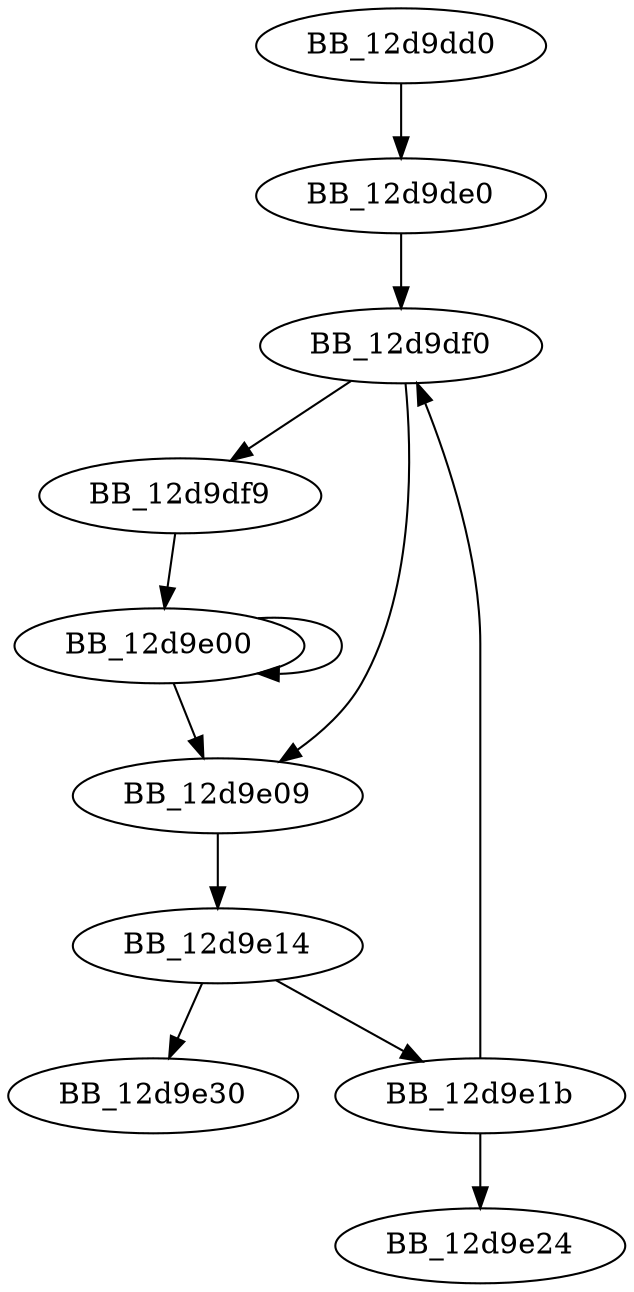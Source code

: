 DiGraph sub_12D9DD0{
BB_12d9dd0->BB_12d9de0
BB_12d9de0->BB_12d9df0
BB_12d9df0->BB_12d9df9
BB_12d9df0->BB_12d9e09
BB_12d9df9->BB_12d9e00
BB_12d9e00->BB_12d9e00
BB_12d9e00->BB_12d9e09
BB_12d9e09->BB_12d9e14
BB_12d9e14->BB_12d9e1b
BB_12d9e14->BB_12d9e30
BB_12d9e1b->BB_12d9df0
BB_12d9e1b->BB_12d9e24
}
